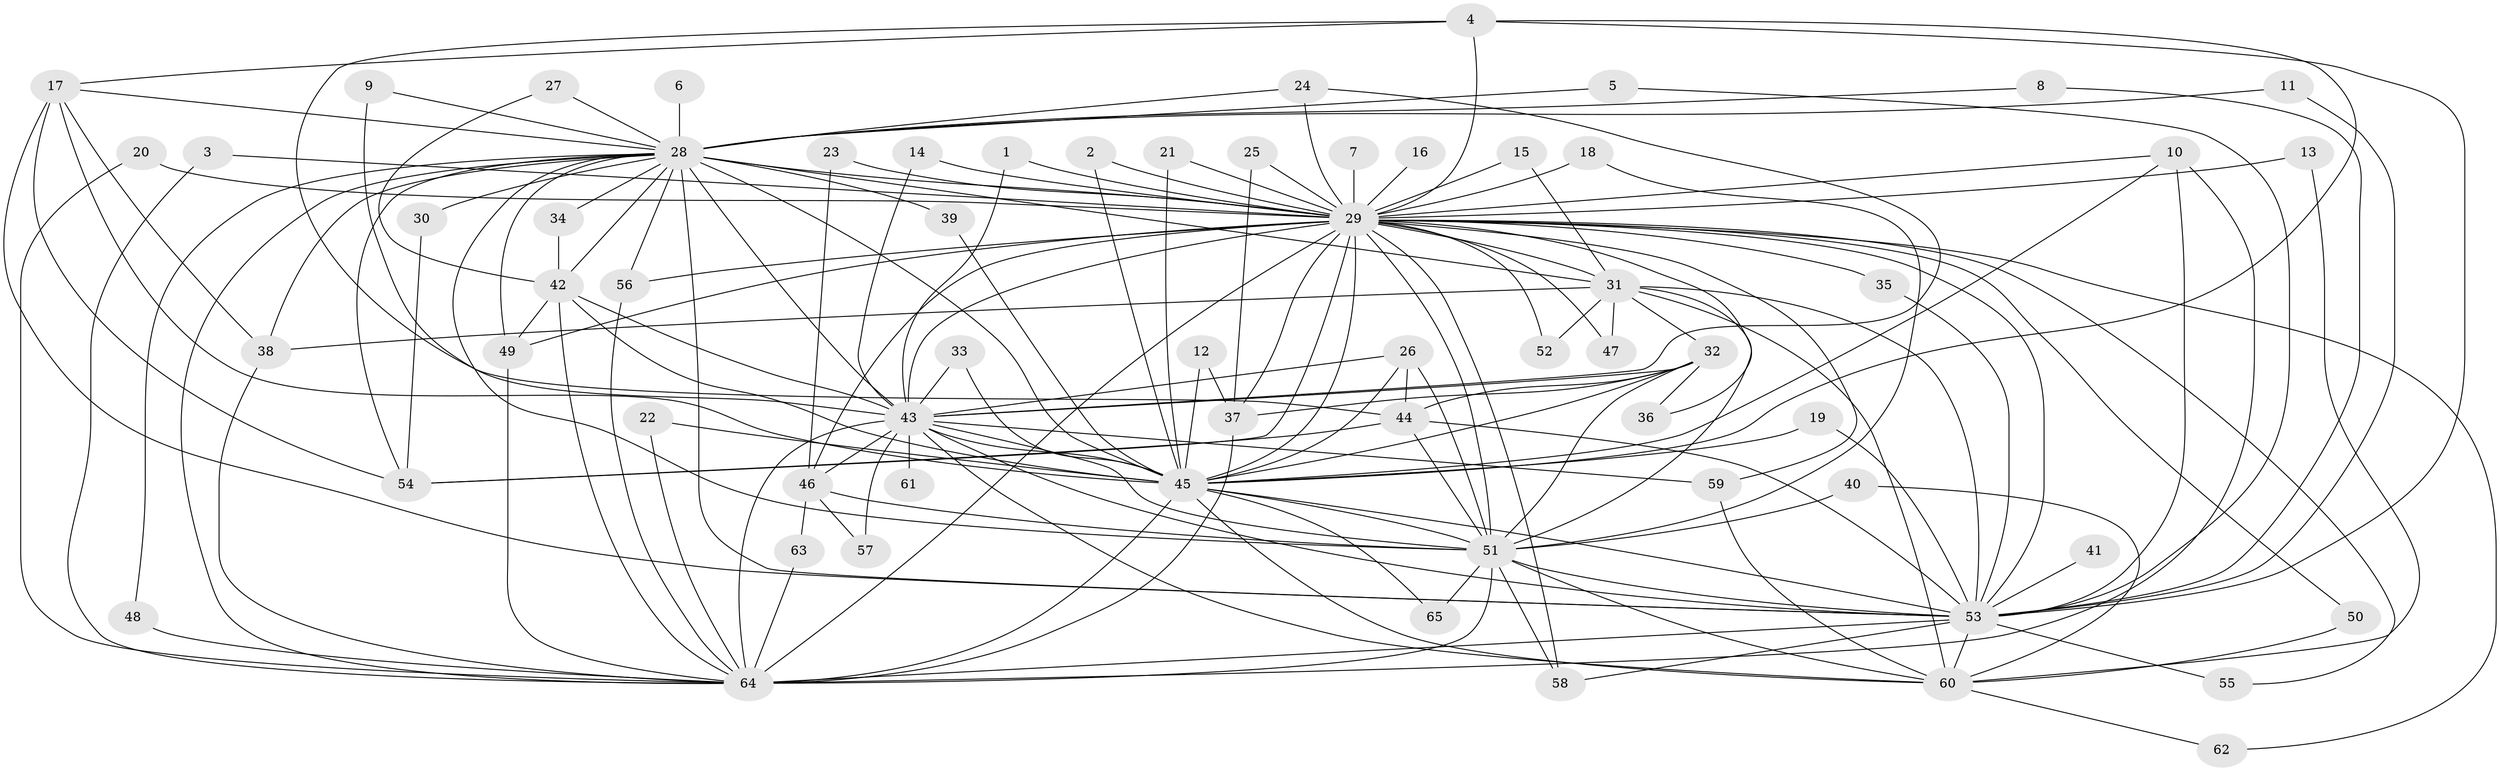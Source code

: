 // original degree distribution, {28: 0.007874015748031496, 22: 0.007874015748031496, 32: 0.007874015748031496, 30: 0.007874015748031496, 18: 0.007874015748031496, 20: 0.007874015748031496, 21: 0.007874015748031496, 25: 0.015748031496062992, 19: 0.007874015748031496, 4: 0.11811023622047244, 9: 0.007874015748031496, 11: 0.007874015748031496, 3: 0.11023622047244094, 2: 0.6220472440944882, 7: 0.007874015748031496, 6: 0.007874015748031496, 5: 0.03937007874015748}
// Generated by graph-tools (version 1.1) at 2025/49/03/09/25 03:49:34]
// undirected, 65 vertices, 162 edges
graph export_dot {
graph [start="1"]
  node [color=gray90,style=filled];
  1;
  2;
  3;
  4;
  5;
  6;
  7;
  8;
  9;
  10;
  11;
  12;
  13;
  14;
  15;
  16;
  17;
  18;
  19;
  20;
  21;
  22;
  23;
  24;
  25;
  26;
  27;
  28;
  29;
  30;
  31;
  32;
  33;
  34;
  35;
  36;
  37;
  38;
  39;
  40;
  41;
  42;
  43;
  44;
  45;
  46;
  47;
  48;
  49;
  50;
  51;
  52;
  53;
  54;
  55;
  56;
  57;
  58;
  59;
  60;
  61;
  62;
  63;
  64;
  65;
  1 -- 29 [weight=1.0];
  1 -- 43 [weight=1.0];
  2 -- 29 [weight=1.0];
  2 -- 45 [weight=1.0];
  3 -- 29 [weight=1.0];
  3 -- 64 [weight=1.0];
  4 -- 17 [weight=1.0];
  4 -- 29 [weight=1.0];
  4 -- 44 [weight=1.0];
  4 -- 45 [weight=1.0];
  4 -- 53 [weight=1.0];
  5 -- 28 [weight=1.0];
  5 -- 53 [weight=1.0];
  6 -- 28 [weight=1.0];
  7 -- 29 [weight=2.0];
  8 -- 28 [weight=1.0];
  8 -- 53 [weight=1.0];
  9 -- 28 [weight=1.0];
  9 -- 43 [weight=1.0];
  10 -- 29 [weight=1.0];
  10 -- 45 [weight=1.0];
  10 -- 53 [weight=1.0];
  10 -- 64 [weight=1.0];
  11 -- 28 [weight=1.0];
  11 -- 53 [weight=1.0];
  12 -- 37 [weight=1.0];
  12 -- 45 [weight=1.0];
  13 -- 29 [weight=1.0];
  13 -- 60 [weight=1.0];
  14 -- 29 [weight=1.0];
  14 -- 43 [weight=1.0];
  15 -- 29 [weight=1.0];
  15 -- 31 [weight=1.0];
  16 -- 29 [weight=1.0];
  17 -- 28 [weight=1.0];
  17 -- 38 [weight=1.0];
  17 -- 45 [weight=2.0];
  17 -- 53 [weight=1.0];
  17 -- 54 [weight=1.0];
  18 -- 29 [weight=2.0];
  18 -- 51 [weight=1.0];
  19 -- 45 [weight=1.0];
  19 -- 53 [weight=1.0];
  20 -- 29 [weight=1.0];
  20 -- 64 [weight=1.0];
  21 -- 29 [weight=1.0];
  21 -- 45 [weight=1.0];
  22 -- 45 [weight=1.0];
  22 -- 64 [weight=1.0];
  23 -- 29 [weight=1.0];
  23 -- 46 [weight=1.0];
  24 -- 28 [weight=1.0];
  24 -- 29 [weight=1.0];
  24 -- 43 [weight=1.0];
  25 -- 29 [weight=1.0];
  25 -- 37 [weight=1.0];
  26 -- 43 [weight=1.0];
  26 -- 44 [weight=1.0];
  26 -- 45 [weight=1.0];
  26 -- 51 [weight=1.0];
  27 -- 28 [weight=1.0];
  27 -- 42 [weight=1.0];
  28 -- 29 [weight=4.0];
  28 -- 30 [weight=1.0];
  28 -- 31 [weight=1.0];
  28 -- 34 [weight=1.0];
  28 -- 38 [weight=1.0];
  28 -- 39 [weight=1.0];
  28 -- 42 [weight=1.0];
  28 -- 43 [weight=3.0];
  28 -- 45 [weight=4.0];
  28 -- 48 [weight=1.0];
  28 -- 49 [weight=1.0];
  28 -- 51 [weight=3.0];
  28 -- 53 [weight=2.0];
  28 -- 54 [weight=1.0];
  28 -- 56 [weight=2.0];
  28 -- 64 [weight=2.0];
  29 -- 31 [weight=2.0];
  29 -- 35 [weight=1.0];
  29 -- 36 [weight=1.0];
  29 -- 37 [weight=2.0];
  29 -- 43 [weight=3.0];
  29 -- 45 [weight=5.0];
  29 -- 46 [weight=2.0];
  29 -- 47 [weight=1.0];
  29 -- 49 [weight=1.0];
  29 -- 50 [weight=1.0];
  29 -- 51 [weight=2.0];
  29 -- 52 [weight=1.0];
  29 -- 53 [weight=2.0];
  29 -- 54 [weight=3.0];
  29 -- 55 [weight=1.0];
  29 -- 56 [weight=1.0];
  29 -- 58 [weight=1.0];
  29 -- 59 [weight=2.0];
  29 -- 62 [weight=1.0];
  29 -- 64 [weight=2.0];
  30 -- 54 [weight=1.0];
  31 -- 32 [weight=1.0];
  31 -- 38 [weight=2.0];
  31 -- 47 [weight=1.0];
  31 -- 51 [weight=2.0];
  31 -- 52 [weight=1.0];
  31 -- 53 [weight=1.0];
  31 -- 60 [weight=1.0];
  32 -- 36 [weight=1.0];
  32 -- 37 [weight=1.0];
  32 -- 43 [weight=1.0];
  32 -- 44 [weight=1.0];
  32 -- 45 [weight=1.0];
  32 -- 51 [weight=1.0];
  33 -- 43 [weight=1.0];
  33 -- 45 [weight=1.0];
  34 -- 42 [weight=1.0];
  35 -- 53 [weight=1.0];
  37 -- 64 [weight=1.0];
  38 -- 64 [weight=1.0];
  39 -- 45 [weight=1.0];
  40 -- 51 [weight=1.0];
  40 -- 60 [weight=1.0];
  41 -- 53 [weight=1.0];
  42 -- 43 [weight=1.0];
  42 -- 45 [weight=1.0];
  42 -- 49 [weight=1.0];
  42 -- 64 [weight=1.0];
  43 -- 45 [weight=2.0];
  43 -- 46 [weight=1.0];
  43 -- 51 [weight=2.0];
  43 -- 53 [weight=1.0];
  43 -- 57 [weight=1.0];
  43 -- 59 [weight=1.0];
  43 -- 60 [weight=1.0];
  43 -- 61 [weight=1.0];
  43 -- 64 [weight=3.0];
  44 -- 51 [weight=1.0];
  44 -- 53 [weight=2.0];
  44 -- 54 [weight=1.0];
  45 -- 51 [weight=2.0];
  45 -- 53 [weight=2.0];
  45 -- 60 [weight=1.0];
  45 -- 64 [weight=2.0];
  45 -- 65 [weight=1.0];
  46 -- 51 [weight=1.0];
  46 -- 57 [weight=1.0];
  46 -- 63 [weight=1.0];
  48 -- 64 [weight=1.0];
  49 -- 64 [weight=2.0];
  50 -- 60 [weight=1.0];
  51 -- 53 [weight=2.0];
  51 -- 58 [weight=2.0];
  51 -- 60 [weight=1.0];
  51 -- 64 [weight=1.0];
  51 -- 65 [weight=1.0];
  53 -- 55 [weight=1.0];
  53 -- 58 [weight=1.0];
  53 -- 60 [weight=1.0];
  53 -- 64 [weight=2.0];
  56 -- 64 [weight=1.0];
  59 -- 60 [weight=1.0];
  60 -- 62 [weight=1.0];
  63 -- 64 [weight=1.0];
}
